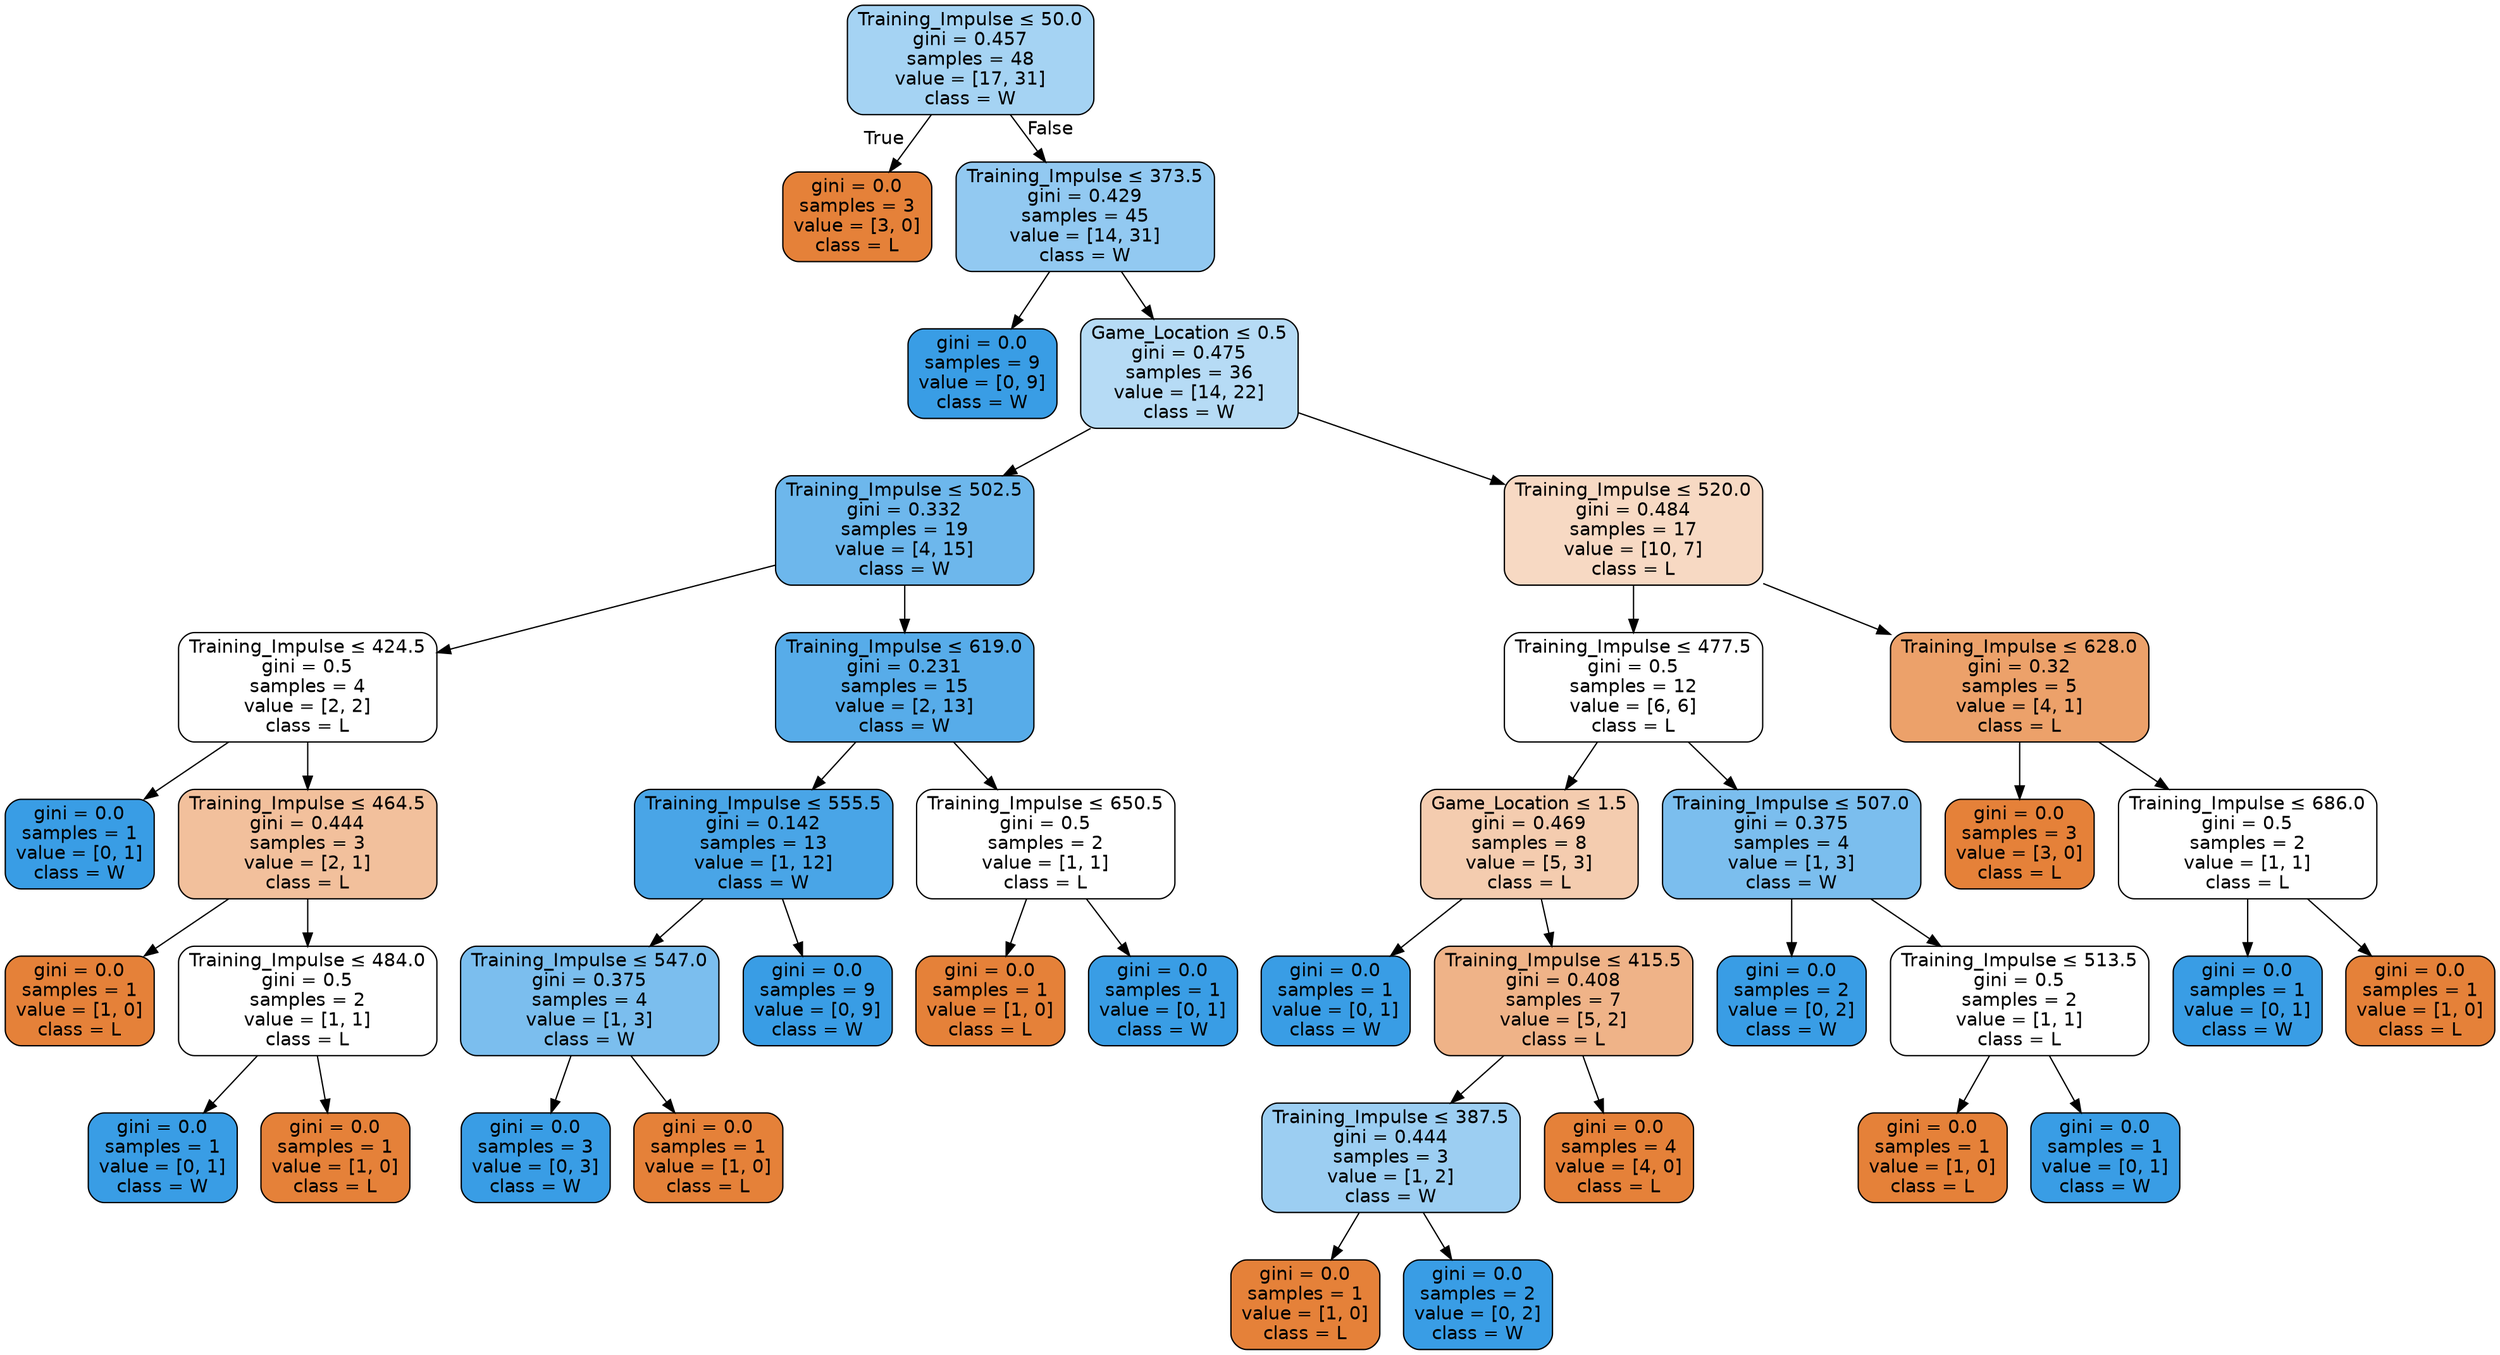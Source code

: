 digraph Tree {
node [shape=box, style="filled, rounded", color="black", fontname=helvetica] ;
edge [fontname=helvetica] ;
0 [label=<Training_Impulse &le; 50.0<br/>gini = 0.457<br/>samples = 48<br/>value = [17, 31]<br/>class = W>, fillcolor="#399de573"] ;
1 [label=<gini = 0.0<br/>samples = 3<br/>value = [3, 0]<br/>class = L>, fillcolor="#e58139ff"] ;
0 -> 1 [labeldistance=2.5, labelangle=45, headlabel="True"] ;
2 [label=<Training_Impulse &le; 373.5<br/>gini = 0.429<br/>samples = 45<br/>value = [14, 31]<br/>class = W>, fillcolor="#399de58c"] ;
0 -> 2 [labeldistance=2.5, labelangle=-45, headlabel="False"] ;
3 [label=<gini = 0.0<br/>samples = 9<br/>value = [0, 9]<br/>class = W>, fillcolor="#399de5ff"] ;
2 -> 3 ;
4 [label=<Game_Location &le; 0.5<br/>gini = 0.475<br/>samples = 36<br/>value = [14, 22]<br/>class = W>, fillcolor="#399de55d"] ;
2 -> 4 ;
5 [label=<Training_Impulse &le; 502.5<br/>gini = 0.332<br/>samples = 19<br/>value = [4, 15]<br/>class = W>, fillcolor="#399de5bb"] ;
4 -> 5 ;
6 [label=<Training_Impulse &le; 424.5<br/>gini = 0.5<br/>samples = 4<br/>value = [2, 2]<br/>class = L>, fillcolor="#e5813900"] ;
5 -> 6 ;
7 [label=<gini = 0.0<br/>samples = 1<br/>value = [0, 1]<br/>class = W>, fillcolor="#399de5ff"] ;
6 -> 7 ;
8 [label=<Training_Impulse &le; 464.5<br/>gini = 0.444<br/>samples = 3<br/>value = [2, 1]<br/>class = L>, fillcolor="#e581397f"] ;
6 -> 8 ;
9 [label=<gini = 0.0<br/>samples = 1<br/>value = [1, 0]<br/>class = L>, fillcolor="#e58139ff"] ;
8 -> 9 ;
10 [label=<Training_Impulse &le; 484.0<br/>gini = 0.5<br/>samples = 2<br/>value = [1, 1]<br/>class = L>, fillcolor="#e5813900"] ;
8 -> 10 ;
11 [label=<gini = 0.0<br/>samples = 1<br/>value = [0, 1]<br/>class = W>, fillcolor="#399de5ff"] ;
10 -> 11 ;
12 [label=<gini = 0.0<br/>samples = 1<br/>value = [1, 0]<br/>class = L>, fillcolor="#e58139ff"] ;
10 -> 12 ;
13 [label=<Training_Impulse &le; 619.0<br/>gini = 0.231<br/>samples = 15<br/>value = [2, 13]<br/>class = W>, fillcolor="#399de5d8"] ;
5 -> 13 ;
14 [label=<Training_Impulse &le; 555.5<br/>gini = 0.142<br/>samples = 13<br/>value = [1, 12]<br/>class = W>, fillcolor="#399de5ea"] ;
13 -> 14 ;
15 [label=<Training_Impulse &le; 547.0<br/>gini = 0.375<br/>samples = 4<br/>value = [1, 3]<br/>class = W>, fillcolor="#399de5aa"] ;
14 -> 15 ;
16 [label=<gini = 0.0<br/>samples = 3<br/>value = [0, 3]<br/>class = W>, fillcolor="#399de5ff"] ;
15 -> 16 ;
17 [label=<gini = 0.0<br/>samples = 1<br/>value = [1, 0]<br/>class = L>, fillcolor="#e58139ff"] ;
15 -> 17 ;
18 [label=<gini = 0.0<br/>samples = 9<br/>value = [0, 9]<br/>class = W>, fillcolor="#399de5ff"] ;
14 -> 18 ;
19 [label=<Training_Impulse &le; 650.5<br/>gini = 0.5<br/>samples = 2<br/>value = [1, 1]<br/>class = L>, fillcolor="#e5813900"] ;
13 -> 19 ;
20 [label=<gini = 0.0<br/>samples = 1<br/>value = [1, 0]<br/>class = L>, fillcolor="#e58139ff"] ;
19 -> 20 ;
21 [label=<gini = 0.0<br/>samples = 1<br/>value = [0, 1]<br/>class = W>, fillcolor="#399de5ff"] ;
19 -> 21 ;
22 [label=<Training_Impulse &le; 520.0<br/>gini = 0.484<br/>samples = 17<br/>value = [10, 7]<br/>class = L>, fillcolor="#e581394d"] ;
4 -> 22 ;
23 [label=<Training_Impulse &le; 477.5<br/>gini = 0.5<br/>samples = 12<br/>value = [6, 6]<br/>class = L>, fillcolor="#e5813900"] ;
22 -> 23 ;
24 [label=<Game_Location &le; 1.5<br/>gini = 0.469<br/>samples = 8<br/>value = [5, 3]<br/>class = L>, fillcolor="#e5813966"] ;
23 -> 24 ;
25 [label=<gini = 0.0<br/>samples = 1<br/>value = [0, 1]<br/>class = W>, fillcolor="#399de5ff"] ;
24 -> 25 ;
26 [label=<Training_Impulse &le; 415.5<br/>gini = 0.408<br/>samples = 7<br/>value = [5, 2]<br/>class = L>, fillcolor="#e5813999"] ;
24 -> 26 ;
27 [label=<Training_Impulse &le; 387.5<br/>gini = 0.444<br/>samples = 3<br/>value = [1, 2]<br/>class = W>, fillcolor="#399de57f"] ;
26 -> 27 ;
28 [label=<gini = 0.0<br/>samples = 1<br/>value = [1, 0]<br/>class = L>, fillcolor="#e58139ff"] ;
27 -> 28 ;
29 [label=<gini = 0.0<br/>samples = 2<br/>value = [0, 2]<br/>class = W>, fillcolor="#399de5ff"] ;
27 -> 29 ;
30 [label=<gini = 0.0<br/>samples = 4<br/>value = [4, 0]<br/>class = L>, fillcolor="#e58139ff"] ;
26 -> 30 ;
31 [label=<Training_Impulse &le; 507.0<br/>gini = 0.375<br/>samples = 4<br/>value = [1, 3]<br/>class = W>, fillcolor="#399de5aa"] ;
23 -> 31 ;
32 [label=<gini = 0.0<br/>samples = 2<br/>value = [0, 2]<br/>class = W>, fillcolor="#399de5ff"] ;
31 -> 32 ;
33 [label=<Training_Impulse &le; 513.5<br/>gini = 0.5<br/>samples = 2<br/>value = [1, 1]<br/>class = L>, fillcolor="#e5813900"] ;
31 -> 33 ;
34 [label=<gini = 0.0<br/>samples = 1<br/>value = [1, 0]<br/>class = L>, fillcolor="#e58139ff"] ;
33 -> 34 ;
35 [label=<gini = 0.0<br/>samples = 1<br/>value = [0, 1]<br/>class = W>, fillcolor="#399de5ff"] ;
33 -> 35 ;
36 [label=<Training_Impulse &le; 628.0<br/>gini = 0.32<br/>samples = 5<br/>value = [4, 1]<br/>class = L>, fillcolor="#e58139bf"] ;
22 -> 36 ;
37 [label=<gini = 0.0<br/>samples = 3<br/>value = [3, 0]<br/>class = L>, fillcolor="#e58139ff"] ;
36 -> 37 ;
38 [label=<Training_Impulse &le; 686.0<br/>gini = 0.5<br/>samples = 2<br/>value = [1, 1]<br/>class = L>, fillcolor="#e5813900"] ;
36 -> 38 ;
39 [label=<gini = 0.0<br/>samples = 1<br/>value = [0, 1]<br/>class = W>, fillcolor="#399de5ff"] ;
38 -> 39 ;
40 [label=<gini = 0.0<br/>samples = 1<br/>value = [1, 0]<br/>class = L>, fillcolor="#e58139ff"] ;
38 -> 40 ;
}